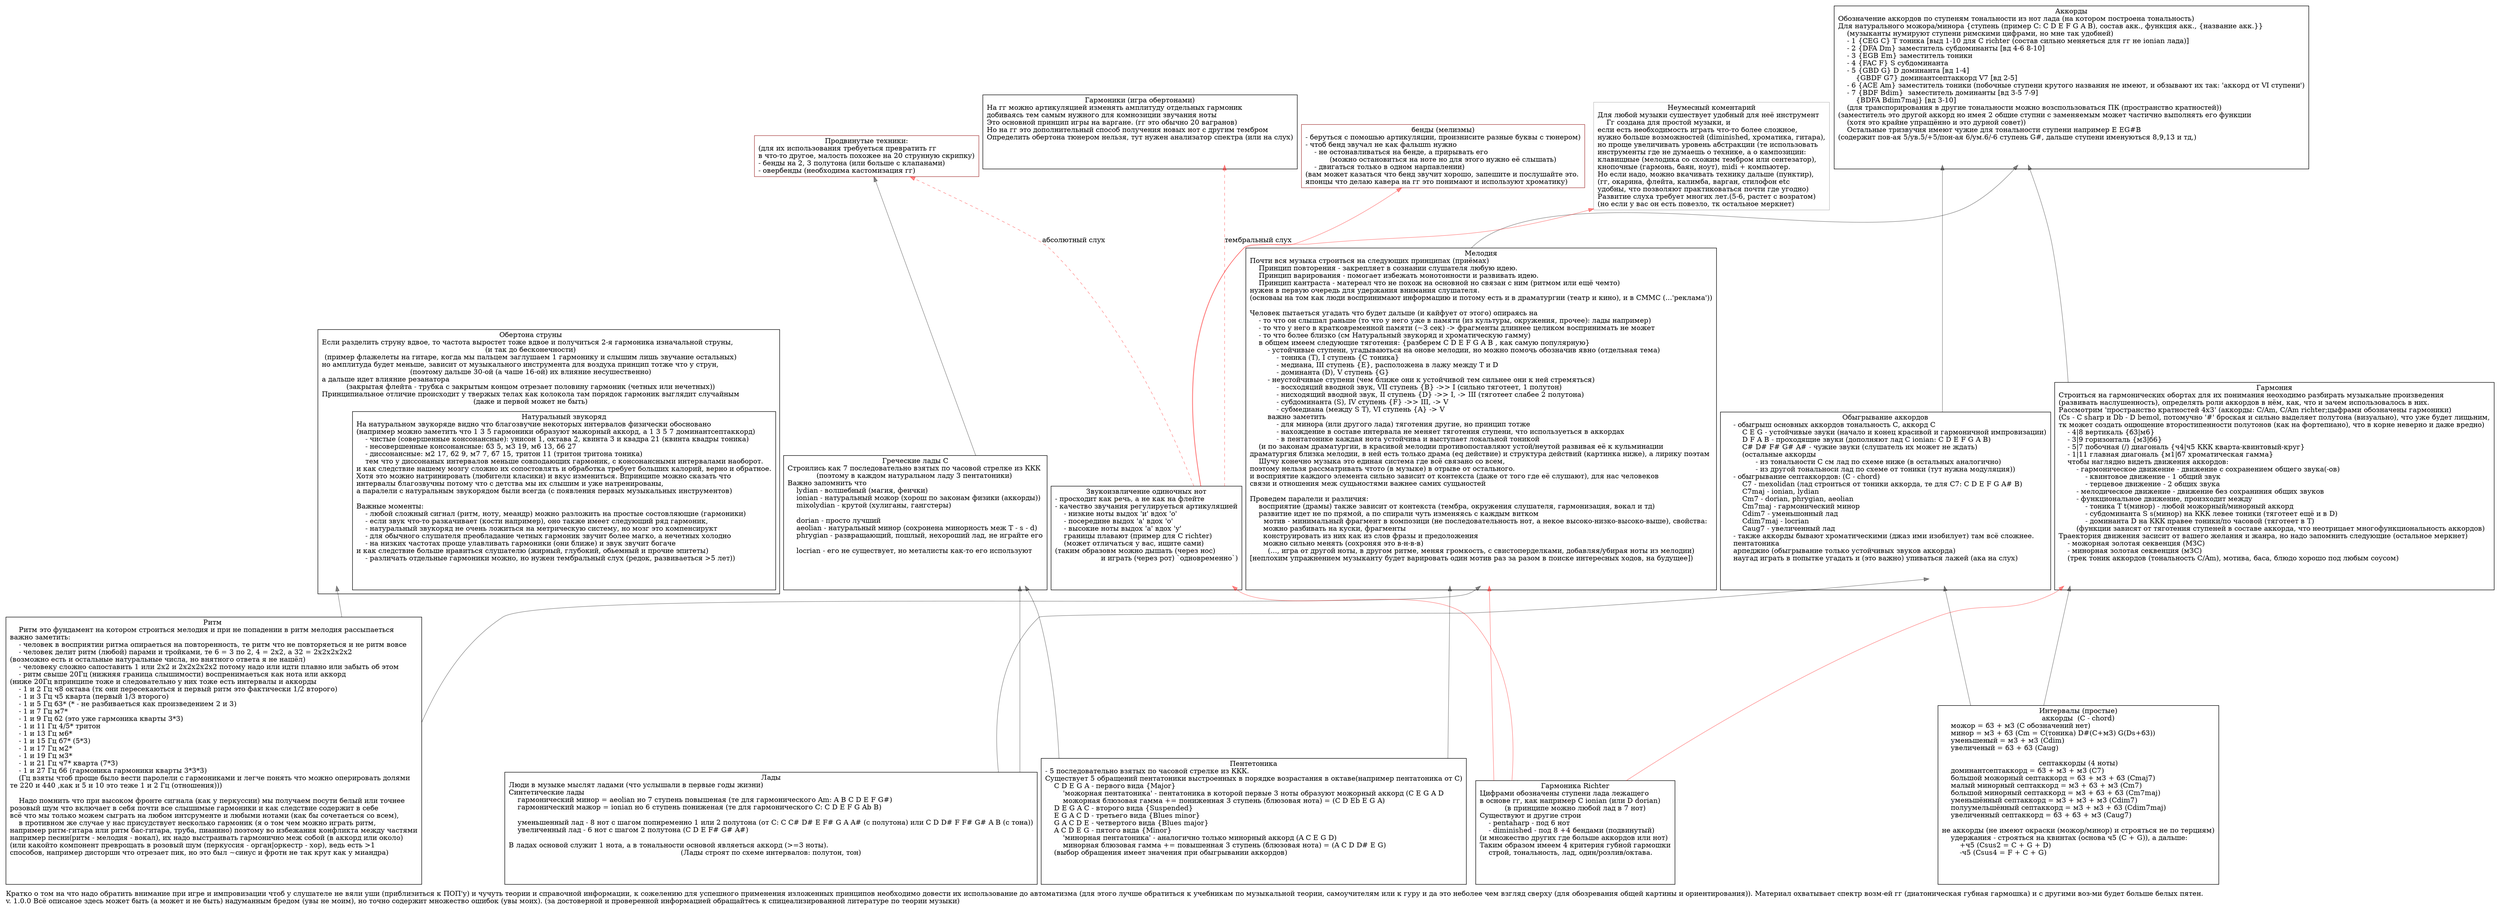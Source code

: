 /* 2023 Margenom
Сделано с помошью graphviz
*/

digraph H { comment="если не указан источник то или украл или личный опыт прикрепленные источники: 
и0 'План самостоятельного занятия' 'из t.me/harmonicaru_chat'
и1 'Anthology_of_Harmonica_Tunings.pdf' 'Борода на харпе, в контакте'
"
cluster=true
compound=true
layout=dot
labelloc=b
labeljust=l
nojustify=true
rankdir=BT
ranksep="1.5"
node[shape=box]
edge[color="#000000ee" shape=none]

label="Кратко о том на что надо обратить внимание при игре и импровизации чтоб у слушателе не вяли уши (приблизиться к ПОП'у) и чучуть теории и справочной информации, к сожелению для успешного применения изложенных принципов необходимо довести их использование до автоматизма (для этого лучше обратиться к учебникам по музыкальной теории, самоучителям или к гуру и да это неболее чем взгляд сверху (для обозревания общей картины и ориентирования)). Материал охватывает спектр возм-ей гг (диатоническая губная гармошка) и с другими воз-ми будет больше белых пятен.\l\
v. 1.0.0 Всё описаное здесь может быть (а может и не быть) надуманным бредом (увы не моим), но точно содержит множество ошибок (увы моих). (за достоверной и проверенной информацией обращайтесь к спицеализированной литературе по теории музыки)\l"
/*--------------------------------------------------------------------------------*/
/* модальная музыка */
    subgraph cluster_obertones{label="Обертона струны
Если разделить струну вдвое, то частота выростет тоже вдвое и получиться 2-я гармоника изначальной струны,\l\
(и так до бесконечности)
(пример флажелеты на гитаре, когда мы пальцем заглушаем 1 гармонику и слышим лишь звучание остальных)
но амплитуда будет меньше, зависит от музыкального инструмента для воздуха принцип тотже что у струн,\l\
(поэтому дальше 30-ой (а чаше 16-ой) их влияние несушественно)
а дальше идет влияние резанатора\l\
(закрытая флейта - трубка с закрытым концом отрезает половину гармоник (четных или нечетных))
Принципиальное отличие происходит у твержых телах как колокола там порядок гармоник выглядит случайным\l\
(даже и первой может не быть)
"
	обертона [label="" shape=none image="moodswingerscale.svg"]
    subgraph cluster_nat{label="Натуральный звукоряд
На натуральном звукоряде видно что благозвучие некоторых интервалов физически обосновано\l\
(например можно заметить что 1 3 5 гармоники образуют мажорный аккорд, а 1 3 5 7 доминантсептаккорд)\l\
    - чистые (совершенные консонансные): унисон 1, октава 2, квинта 3 и квадра 21 (квинта квадры тоника)\l\
    - несовершенные консонансные: б3 5, м3 19, м6 13, б6 27\l\
    - диссонансные: м2 17, б2 9, м7 7, б7 15, тритон 11 (тритон тритона тоника)\l\
    тем что у диссонаных интервалов меньше совподающих гармоник, с консонансными интервалами наоборот. \l\
и как следствие нашему мозгу сложно их сопостовлять и обработка требует больших калорий, верно и обратное.\l\
Хотя это можно натринировать (любители класики) и вкус измениться. Впринципе можно сказать что\l\
интервалы благозвучны потому что с детства мы их слышим и уже натренированы,\l\
а паралели с натуральным звукорядом были всегда (с появления первых музыкальных инструментов)\l\
\l\
Важные моменты:\l\
    - любой сложный сигнал (ритм, ноту, меандр) можно разложить на простые состовляющие (гармоники)\l\
    - если звук что-то разкачивает (кости например), оно также имеет следующий ряд гармоник,\l\
    - натуральный звукоряд не очень ложиться на метрическую систему, но мозг это компенсирукт\l\
    - для обычного слушателя преобладание четных гармоник звучит более магко, а нечетных холодно\l\
    - на низких частотах проще улавливать гармоники (они ближе) и звук звучит богаче\l\
и как следствие больше нравиться слушателю (жирный, глубокий, обьемный и прочие эпитеты)\l\
    - различать отдельные гармоники можно, но нужен тембральный слух (редок, развиваеться >5 лет))\l\
" натуральный_звукоряд [image="obertones.svg" label="" shape=none ] }
}

    {label="Гармоники (игра обертонами)
На гг можно артикуляцией изменять амплитуду отдельных гармоник\l\
добиваясь тем самым нужного для комнозиции звучания ноты\l\
Это основной принцип игры на варгане. (гг это обычно 20 вагранов)\l\
Но на гг это дополнительный способ получения новых нот с другим тембром\l\
Определить обертона тюнером нельзя, тут нужен анализатор спектра (или на слух)\l\
" гармоники [image="harmonics.svg" label="" shape=none] }

    subgraph cluster_r {label="Ритм 
    Ритм это фундамент на котором строиться мелодия и при не попадении в ритм мелодия рассыпаеться\l\
важно заметить:\l\
    - человек в восприятии ритма опираеться на повторенность, те ритм что не повторяеться и не ритм вовсе\l\
    - человек делит ритм (любой) парами и тройками, те 6 = 3 по 2, 4 = 2x2, а 32 = 2x2x2x2x2\l\
(возможно есть и остальные натуральные числа, но внятного ответа я не нашёл)\l\
    - человеку сложно сапоставить 1 или 2х2 и 2х2х2х2х2 потому надо или идти плавно или забыть об этом\l\
    - ритм свыше 20Гц (нижняя граница слышимости) воспренимаеться как нота или аккорд\l\
(ниже 20Гц впринципе тоже и следовательно у них тоже есть интервалы и аккорды \l\
    - 1 и 2 Гц ч8 октава (тк они пересекаються и первый ритм это фактически 1/2 второго)\l\
    - 1 и 3 Гц ч5 кварта (первый 1/3 второго)\l\
    - 1 и 5 Гц б3* (* - не разбиваеться как произведением 2 и 3) \l\
    - 1 и 7 Гц м7*\l\
    - 1 и 9 Гц б2 (это уже гармоника кварты 3*3)\l\
    - 1 и 11 Гц 4/5* тритон\l\
    - 1 и 13 Гц м6*\l\
    - 1 и 15 Гц б7* (5*3)\l\
    - 1 и 17 Гц м2*\l\
    - 1 и 19 Гц м3*\l\
    - 1 и 21 Гц ч7* кварта (7*3)\l\
    - 1 и 27 Гц б6 (гармоника гармоники кварты 3*3*3)\l\
    (Гц взяты чтоб проще было вести паролели с гармониками и легче понять что можно оперировать долями\l\
те 220 и 440 ,как и 5 и 10 это теже 1 и 2 Гц (отношения)))\l\

    Надо помнить что при высоком фронте сигнала (как у перкуссии) мы получаем посути белый или точнее\l\
розовый шум что включает в себя почти все слышимые гармоники и как следствие содержит в себе \l\
всё что мы только можем сыграть на любом интсрументе и любыми нотами (как бы сочетаеться со всем),\l\
    в противном же случае у нас присудствует несколько гармоник (я о том чем можно играть ритм,\l\
например ритм-гитара или ритм бас-гитара, труба, пианино) поэтому во избежания конфликта между частями\l\
например песни(ритм - мелодия - вокал), их надо выстраивать гармонично меж собой (в аккорд или около)\l\
(или какойто компонент преврощать в розовый шум (перкуссия - орган|оркестр - хор), ведь есть >1\l\
способов, например дисторшн что отрезает пик, но это был ~синус и фротн не так крут как у миандра)\l\
" длительности [image="dives.svg" label="" shape=none ] }

    subgraph cluster_int{label="Интервалы (простые)
аккорды  (C - chord)
    можор = б3 + м3 (C обозначений нет)\l\
    минор = м3 + б3 (Cm = C(тоника) D#(C+м3) G(Ds+б3))\l\
    уменьшеный = м3 + м3 (Cdim)\l\
    увеличеный = б3 + б3 (Caug)\l\

септаккорды (4 ноты)
    доминантсептаккорд = б3 + м3 + м3 (C7)\l\
    большой можорный септаккорд = б3 + м3 + б3 (Cmaj7)\l\
    малый минорный септаккорд = м3 + б3 + м3 (Cm7)\l\
    большой минорный септаккорд = м3 + б3 + б3 (Cm7maj)\l\
    уменьшённый септаккорд = м3 + м3 + м3 (Cdim7)\l\
    полуумельшённый септаккорд = м3 + м3 + б3 (Cdim7maj)\l\
    увеличенный септаккорд = б3 + б3 + м3 (Caug7)\l\

не аккорды (не имеют окраски (можор/минор) и строяться не по терциям)
    удержания - строяться на квинтах (основа ч5 (C + G)), а дальше:\l\
        +ч5 (Csus2 = C + G + D)\l\
        -ч5 (Csus4 = F + C + G)\l\
" интервалы [image="intervals.svg" label="" shape=none ] }

    subgraph cluster_penta{label="Пентетоника
- 5 последовательно взятых по часовой стрелке из ККК.\l\
Существует 5 обращений пентатоники выстроенных в порядке возрастания в октаве(например пентатоника от С)\l\
    C D E G A - первого вида {Major}\l\
        'можорная пентатоника' - пентатоника в которой первые 3 ноты образуют можорный аккорд (C E G A D\l\
        можорная блюзовая гамма += пониженная 3 ступень (блюзовая нота) = (C D Eb E G A)\l\
    D E G A C - второго вида {Suspended}\l\
    E G A C D - третьего вида {Blues minor}\l\
    G A C D E - четвертого вида {Blues major}\l\
    A C D E G - пятого вида {Minor}\l\
        'минорная пентатоника' - аналогично только минорный аккорд (A C E G D)\l\
        минорная блюзовая гамма += повышенная 3 ступень (блюзовая нота) = (A C D D# E G)\l\
    (выбор обращения имеет значения при обыгрывании аккордов)\l" 
    //вызов_ктулху [image="circle_of_fifths.jpg" shape=none label=""] /* ктулху может захавать мозг */
    пентатоники_и_лады [label="" shape=none image="pentatonic.svg"]
    вызов_ктулху [image="fifths.svg" shape=none label=""] /* ктулху может захавать мозг */
}

    subgraph cluster_modes{label="Лады
Люди в музыке мыслят ладами (что услышали в первые годы жизни)\l\
Синтетические лады\l\
    гармонический минор = aeolian но 7 ступень повышеная (те для гармонического Am: A B C D E F G#)\l\
    гармонический мажор = ionian но 6 ступень пониженая (те для гармонического C: C D E F G Ab B)\l\

    уменьшенный лад - 8 нот с шагом попнременно 1 или 2 полутона (от C: C C# D# E F# G A A# (с полутона) или C D D# F F# G# A B (с тона))\l\
    увеличенный лад - 6 нот с шагом 2 полутона (C D E F# G# A#)\l\

В ладах основой служит 1 нота, а в тональности основой являеться аккорд (>=3 ноты).\l\
(Лады строят по схеме интервалов: полутон, тон)\
"
        натуральные_лады [image="modal_modes.svg" shape=none label=""] 
        строй [label="" image="hromatic.svg" shape=none] }

     subgraph cluster_music{label="Мелодия
Почти вся музыка строиться на следующих принципах (приёмах)\l\
    Принцип повторения - закрепляет в сознании слушателя любую идею.\l\
    Принцип варирования - помогает избежать монотонности и развивать идею.\l\
    Принцип кантраста - матереал что не похож на основной но связан с ним (ритмом или ещё чемто)\l\
нужен в первую очередь для удержания внимания слушателя.\l\
(основаы на том как люди воспринимают информацию и потому есть и в драматургии (театр и кино), и в СММС (...'реклама'))

Человек пытаеться угадать что будет дальше (и кайфует от этого) опираясь на\l\
    - то что он слышал раньше (то что у него уже в памяти (из культуры, окружения, прочее): лады например)\l\
    - то что у него в кратковременной памяти (~3 сек) -> фрагменты длиннее целиком воспринимать не может\l\
    - то что более близко (см Натуральный звукоряд и хроматическую гамму)\l\
    в общем имеем следующие тяготения: {разберем C D E F G A B , как самую популярную}\l\
        - устойчивые ступени, угадываються на онове мелодии, но можно помочь обозначив явно (отдельная тема)\l\
            - тоника (T), I ступень {C тоника}\l\
            - медиана, III ступень {E}, расположена в лажу между T и D\l\
            - доминанта (D), V ступень {G}\l\
        - неустойчивые ступени (чем ближе они к устойчивой тем сильнее они к ней стремяться)\l\
            - восходяций вводной звук, VII ступень {B} ->> I (сильно тяготеет, 1 полутон)\l\
            - нисходящий вводной звук, II ступень {D} ->> I, -> III (тяготеет слабее 2 полутона)\l\
            - субдоминанта (S), IV ступень {F} ->> III, -> V\l\
            - субмедиана (между S T), VI ступень {A} -> V\l\
        важно заметить \l\
            - для минора (или другого лада) тяготения другие, но принцип тотже\l\
            - нахождение в составе интервала не меняет тяготения ступени, что используеться в аккордах\l\
            - в пентатонике каждая нота устойчива и выступает локальной тоникой\l\
    (и по законам драматургии, в красивой мелодии противопоставляют устой/неутой развивая её к кульминации\l\
драматургия близка мелодии, в ней есть только драма (eq действие) и структура действий (картинка ниже), а лирику поэтам\l\
    Шучу конечно музыка это единая система где всё связано со всем,\l\
поэтому нельзя рассматривать чтото (в музыке) в отрыве от остального.\l\
и восприятие каждого элемента сильно зависит от контекста (даже от того где её слушают), для нас человеков\l\
связи и отношения меж сущьностями важнее самих сущьностей \l\

Проведем паралели и различия:\l\
    восприятие (драмы) также зависит от контекста (тембра, окружения слушателя, гармонизация, вокал и тд)\l\
    развитие идет не по прямой, а по спирали чуть изменяясь с каждым витком\l\
    мотив - минимальный фрагмент в композици (не последовательность нот, а некое высоко-низко-высоко-выше), свойства:
      можно разбивать на куски, фрагменты\l\
      конструировать из них как из слов фразы и предоложения\l\
      можно сильно менять (сохроняя это в-н-в-в)\l\
(..., игра от другой ноты, в другом ритме, меняя громкость, с свистоперделками, добавляя/убирая ноты из мелодии)
[неплохим упражнением музыканту будет варировать один мотив раз за разом в поиске интересных ходов, на будущее])\l"

драматургия [label="" shape=none image="crises.svg"]
музыка [label="" shape=none image="music.svg"]
}

    subgraph cluster_harmonic{label="Гармония
Строиться на гармонических обортах для их понимания неоходимо разбирать музыкальне произведения\l\
(развивать наслушенность), определять роли аккордов в нём, как, что и зачем использовалось в них.\l\
Рассмотрим 'пространство кратностей 4x3' (аккорды: C/Am, C/Am richter;цыфрами обозначены гармоники)\l\
(Cs - C sharp и Db - D bemol, потомучно '#' броская и сильно выделяет полутона (визуально), что уже будет лищьним,\l\
тк может создать ощющение второстипенности полутонов (как на фортепиано), что в корне неверно и даже вредно)\l\
    - 4|8 вертикаль {б3|м6}\l\
    - 3|9 горизонталь {м3|б6}\l\
    - 5|7 побочная (/) диагональ {ч4|ч5 ККК кварта-квинтовый-круг}\l\
    - 1|11 главная диагональ {м1|б7 хроматическая гамма}\l\
    чтобы наглядно видеть движения аккордов:\l\
        - гармоническое движение - движение с сохранением общего звука(-ов)\l\
            - квинтовое движение - 1 общий звук\l\
            - терцевое движение - 2 общих звука\l\
        - мелодическое движение - движение без сохраниния общих звуков\l\
        - функциональное движение, произходит между\l\
            - тоника T t(минор) - любой можорный/минорный аккорд\l\
            - субдоминанта S s(минор) на ККК левее тоники (тяготеет ещё и в D)\l\
            - доминанта D на ККК правее тоники/по часовой (тяготеет в T)\l\
        (функции зависят от тяготения ступеней в составе аккорда, что неотрицает многофункциональность аккордов)\l\
Траектория движения засисит от вашего желания и жанра, но надо запомнить следующие (остальное меркнет) \l\
    - можорная золотая секвенция (МЗС)\l\
    - минорная золотая секвенция (мЗС)\l\
    (трек тоник аккордов (тональность C/Am), мотива, баса, блюдо хорошо под любым соусом)\l\
" пространство_кратностей [label="" shape=none image="intmat.svg"] }

    subgraph cluster_around {label="Обыгрывание аккордов
    - обыгрыш основных аккордов тональность C, аккорд С\l\
        C E G - устойчивые звуки (начало и конец красивой и гармоничной импровизации)\l\
        D F A B - проходящие звуки (дополняют лад C ionian: C D E F G A B)\l\
        C# D# F# G# A# - чужие звуки (слушатель их может не ждать)\l\
        (остальные аккорды\l\
              - из тональности С см лад по схеме ниже (в остальных аналогично)\l\
	      - из другой тональноси лад по схеме от тоники (тут нужна модуляция))\l\
    - обыгрывание септаккордов: (C - chord)\l\
      	C7 - mexolidan (лад строиться от тоники аккорда, те для C7: C D E F G A# B)\l\
      	C7maj - ionian, lydian\l\
      	Cm7 - dorian, phrygian, aeolian\l\
      	Cm7maj - гармонический минор\l\
      	Cdim7 - уменьшонный лад\l\
      	Cdim7maj - locrian\l\
      	Caug7 - увеличенный лад\l\
    - также аккорды бывают хроматическими (джаз ими изобилует) там всё сложнее.\l\
    пентатоника\l\
    арпеджио (обыгрывание только устойчивых звуков аккорда)\l\
    наугад играть в попытке угадать и (это важно) упиваться лажей (ака на слух)\l\
"
обыгрышь [label="" shape=none image="modes.svg"]
}
     subgraph cluster_chord{label="Аккорды
Обозначение аккордов по ступеням тональности из нот лада (на котором построена тональность)\l\
Для натурального можора/минора {ступень (пример C: C D E F G A B), состав акк., функция акк., {название акк.}}\l\
    (музыканты нумируют ступени римскими цифрами, но мне так удобней)\l\
    - 1 {CEG C} T тоника [выд 1-10 для C richter (состав сильно меняеться для гг не ionian лада)]\l\
    - 2 {DFA Dm} заместитель субдоминанты [вд 4-6 8-10]\l\
    - 3 {EGB Em} заместитель тоники \l\
    - 4 {FAC F} S субдоминанта\l\
    - 5 {GBD G} D доминанта [вд 1-4]\l\
        {GBDF G7} доминантсептаккорд V7 [вд 2-5]\l\
    - 6 {ACE Am} заместитель тоники (побочные ступени крутого названия не имеют, и обзывают их так: 'аккорд от VI ступени')\l\
    - 7 {BDF Bdim}  заместитель доминанты [вд 3-5 7-9]\l\
        {BDFA Bdim7maj} [вд 3-10]\l\
    (для транспорирования в другие тональности можно возспользоваться ПК (пространство кратностей))\l\
(заместитель это другой аккорд но имея 2 общие ступни с заменяемым может частично выполнять его функции\l\
    (хотя это крайне упращённо и это дурной совет))\l\
    Остальные тризвучия имеют чужие для тональности ступени например E EG#B \l\
(содержит пов-ая 5/ув.5/+5/пон-ая 6/ум.6/-6 ступень G#, дальше ступени именуються 8,9,13 и тд,)\l\
"
    подыгрывание [label="" shape=none image="C-dur.svg"]
    аккорды [label="" shape=none image="chords.svg"]
}
    subgraph cluster_modesC{label="Греческие лады C
Строились как 7 последовательно взятых по часовой стрелке из ККК\l\
(поэтому в каждом натуральном ладу 3 пентатоники) 
Важно запомнить что\l\
    lydian - волшебный (магия, феички)\l\
    ionian - натуральный можор (хорош по законам физики (аккорды))\l\
    mixolydian - крутой (хулиганы, гангстеры)\l\

    dorian - просто лучший\l\
    aeolian - натуральный минор (сохронена минорность меж T - s - d)\l\
    phrygian - развращающий, пошлый, нехороший лад, не играйте его\l\

    locrian - его не существует, но металисты как-то его используют\l\ 
"
	близость_ладов [label="" shape=none image="natural_modes.svg"]
}
    subgraph cluster_rich {label="Гармоника Richter
Цифрами обозначены ступени лада лежащего\l\
в основе гг, как например C ionian (или D dorian)\l\
(в принципе можно любой лад в 7 нот)
Существуют и другие строи\l\
    - pentaharp - под 6 нот\l\
    - diminished - под 8 +4 бендами (подвинутый)\l\
(и множество других где больше аккордов или нот)\l\
Таким образом имеем 4 критерия губной гармошки\l\
    строй, тональность, лад, один/розлив/октава.\l\
"
	richter [label="" shape=none image="harp.svg"]
}
    subgraph cluster_notesC{label="Звукоизвличение одиночных нот
- просходит как речь, а не как на флейте\l\
- качество звучания регулируеться артикуляцией\l\
    - низкие ноты выдох 'и' вдох 'о'\l\
    - посередине выдох 'а' вдох 'о'\l\
    - высокие ноты выдох 'а' вдох 'у'\l\
    границы плавают (пример для C richter)\l\
    (может отличаться у вас, ищите сами)\l\
(таким образовм можно дышать (через нос) \l\
и играть (через рот) `одновременно`)\r\
"
ноты [label="" shape=none image="notes.svg"]
}


    {cluster=false label="" node[shape=""]
        {node[color="#aa4444" shape="box"] // шаги
/*
            пентатоники [label="Пентатоника
На гг richter можно сыграть 3 пентатоники
(левее по ККК, правее и тонику)
"]
*/
/*
ритм [label="Ритм"]
солирование [label="Модальная музыка, солирование "]
эффекты [label="Эффекты\nих слишком много\l"]
*/
            полутоновые_бенды [label="бенды (мелизмы)
- беруться с помошью артикуляции, произнисите разные буквы с тюнером)\l\
- чтоб бенд звучал не как фальшm нужно\l\
    - не остонавливаться на бенде, а прирывать его\l\
(можно остановиться на ноте но для этого нужно её слышать)
    - двигаться только в одном нарпавлении)\l\
(вам может казаться что бенд звучит хорошо, запешите и послушайте это.\l\
японцы что делаю кавера на гг это понимают и используют хроматику)\l\
"]
/*
            обертона [label="Игра обертонами
На гг можно артикуляцией изменять амплитуду отдельных гармоник\l\
добиваясь тем самым нужного для комнозиции звучания ноты\l\
Это основной принцип игры на варгане.\l\
Но на гг это дополнительный способ получения новых нот с другим тембром\l\
Определить обертона тюнером нельзя, тут нужен анализатор спектра\l\
"]
*/
            продвинутые_техники [shape=box label="Продвинутые техники:
(для их использования требуеться превратить гг\l\
в что-то другое, малость похожее на 20 струнную скрипку)\l\
- бенды на 2, 3 полутона (или больше с клапанами)\l\
- овербенды (необходима кастомизация гг)\l\
"]
            послесловие [shape=box color=gray textcolor=gray label="Неумесный коментарий
Для любой музыки сушествует удобный для неё инструмент\l\
    Гг создана для простой музыки, и \l\
если есть необходимость играть что-то более сложное,\l\
нужно больше возможностей (diminished, хроматика, гитара),\l\
но проще увеличивать уровень абстракции (те использовать\l\
инструменты где не думаешь о технике, а о кампозиции:\l\
клавищные (мелодика со схожим тембром или сентезатор),\l\
кнопочные (гармонь, баян, ноут), midi + компьютер.\l\
Но если надо, можно вкачивать технику дальше (пунктир),\l\
(гг, окарина, флейта, калимба, варган, стилофон etc\l\
удобны, что позволяют практиковаться почти где угодно)\l\
Развитие слуха требует многих лет.(5-6, растет с возратом)\l\
(но если у вас он есть повезло, тк остальное меркнет)\l\
"]
}
{edge[color="#00000077"] node[shape=box color=magenta] // мини справка
{edge[color="#ff000077"] 
//подыгрывание -> полутоновые_бенды
//полутоновые_бенды -> послесловие
//звукоизвличение -> ноты 
//драматургия -> эффекты [color="#ffdddd"]
//длительности -> пентатоники // [label="музыкальный слух"]
{edge[ltail=cluster_rich]
//richter -> звукоизвличение
richter -> ноты
richter -> музыка
richter -> пространство_кратностей
} {edge[ltail=cluster_notesC]
ноты -> полутоновые_бенды
ноты -> послесловие
{edge[style=dashed]
//    ноты -> обертона [label="тембральный слух"]
    ноты -> гармоники [label="тембральный слух"]
    ноты -> продвинутые_техники [label="абсолютный слух"]
}}}
//натуральные_лады -> драматургия
//обыгрышь -> ноты
//интервалы -> подыгрывание
//длительности -> ноты
//гармоники -> обертона
//вызов_ктулху -> пентатоники
{edge[ltail=cluster_penta]
пентатоники_и_лады -> драматургия
//пентатоники_и_лады -> близость_ладов
//вызов_ктулху -> обыгрышь
вызов_ктулху -> близость_ладов
} {edge[ltail=cluster_music]
драматургия -> подыгрывание
}{edge[ltail=cluster_nat]
//натуральный_звукоряд -> аккорды
}{edge[ltail=cluster_modes]
//строй -> ноты
натуральные_лады -> близость_ладов
натуральные_лады -> обыгрышь
}{edge[ltail=cluster_harmonic]
пространство_кратностей -> подыгрывание

}{edge[ltail=cluster_around]
обыгрышь -> аккорды

}{edge[ltail=cluster_obertones]
//обертона -> длительности
//обертона -> натуральный_звукоряд
//обертона -> гармоники

}{edge[ltail=cluster_int]
интервалы -> пространство_кратностей
интервалы -> обыгрышь
//интервалы -> длительности

}{edge[ltail=cluster_modesC]
близость_ладов -> продвинутые_техники
}{edge[ltail=cluster_r]
//длительности -> подыгрывание [ltail=cluster_r]
//длительности -> натуральный_звукоряд [ltail=cluster_r]
длительности -> музыка
длительности -> обертона
}}}
//пространство_кратностей -> обыгрышь [lhead="cluster_г" ]
//обыгрышь -> подыгрывание
//натуральный_звукоряд -> пространство_кратностей
//интервалы -> длительности 
//натуральный_звукоряд -> мелодия [lhead="cluster_н" ltail="cluster_и"]
//длительности -> вызов_ктулху [color=gray]
//длительности -> полутоновые_бенды [color=gray]
//строй -> интервалы [lhead="cluster_л" ltail="cluster_и"]
//длительности -> интервалы
//натуральный_звукоряд -> длительности [lhead="cluster_н" ltail="cluster_р"]
//длительности -> натуральный_звукоряд
//натуральный_звукоряд -> гармоники [lhead="cluster_н" ltail="cluster_о"]
//звукоизвличение -> полутоновые_бенды 
//вызов_ктулху -> близость_ладов
//вызов_ктулху ->
}
